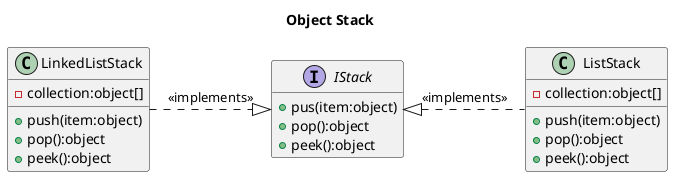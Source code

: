 @startuml 
title Object Stack

interface IStack{
  +pus(item:object)
  +pop():object
  +peek():object
}

class LinkedListStack{
    -collection:object[]
    +push(item:object)
    +pop():object
    +peek():object
}
class ListStack{
    -collection:object[]
    +push(item:object)
    +pop():object
    +peek():object
}
ListStack -.l-|> IStack : <<implements>>
LinkedListStack -.r-|> IStack : <<implements>>
hide empty members
@enduml 
